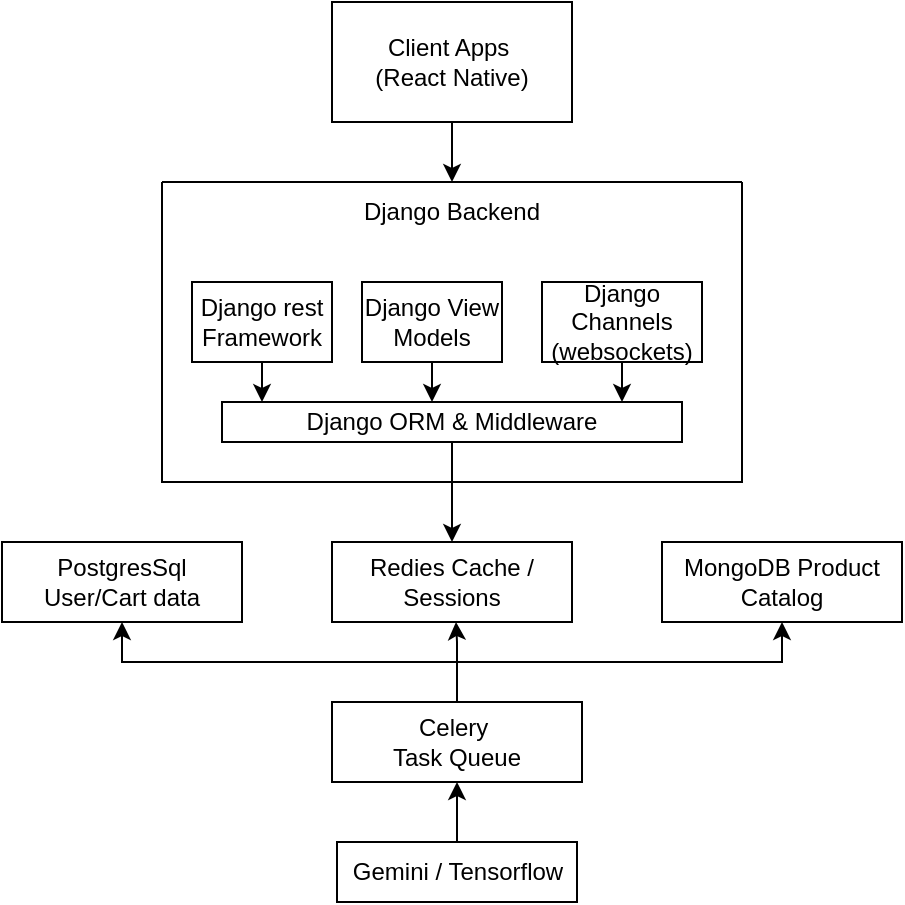 <mxfile version="27.1.6">
  <diagram name="Page-1" id="QgagjcBpmF1n1-FIjRqF">
    <mxGraphModel dx="765" dy="415" grid="1" gridSize="10" guides="1" tooltips="1" connect="1" arrows="1" fold="1" page="1" pageScale="1" pageWidth="1100" pageHeight="850" math="0" shadow="0">
      <root>
        <mxCell id="0" />
        <mxCell id="1" parent="0" />
        <mxCell id="GHS_DL0JvDoaBwjw2W30-10" value="" style="swimlane;startSize=0;" vertex="1" parent="1">
          <mxGeometry x="210" y="140" width="290" height="150" as="geometry" />
        </mxCell>
        <mxCell id="GHS_DL0JvDoaBwjw2W30-11" value="Django Backend" style="text;html=1;align=center;verticalAlign=middle;whiteSpace=wrap;rounded=0;" vertex="1" parent="GHS_DL0JvDoaBwjw2W30-10">
          <mxGeometry x="85" width="120" height="30" as="geometry" />
        </mxCell>
        <mxCell id="GHS_DL0JvDoaBwjw2W30-13" value="Django rest Framework" style="rounded=0;whiteSpace=wrap;html=1;" vertex="1" parent="GHS_DL0JvDoaBwjw2W30-10">
          <mxGeometry x="15" y="50" width="70" height="40" as="geometry" />
        </mxCell>
        <mxCell id="GHS_DL0JvDoaBwjw2W30-12" value="Django View Models" style="rounded=0;whiteSpace=wrap;html=1;" vertex="1" parent="GHS_DL0JvDoaBwjw2W30-10">
          <mxGeometry x="100" y="50" width="70" height="40" as="geometry" />
        </mxCell>
        <mxCell id="GHS_DL0JvDoaBwjw2W30-14" value="Django Channels (websockets)" style="rounded=0;whiteSpace=wrap;html=1;" vertex="1" parent="GHS_DL0JvDoaBwjw2W30-10">
          <mxGeometry x="190" y="50" width="80" height="40" as="geometry" />
        </mxCell>
        <mxCell id="GHS_DL0JvDoaBwjw2W30-25" value="" style="edgeStyle=orthogonalEdgeStyle;rounded=0;orthogonalLoop=1;jettySize=auto;html=1;" edge="1" parent="1" source="GHS_DL0JvDoaBwjw2W30-17" target="GHS_DL0JvDoaBwjw2W30-24">
          <mxGeometry relative="1" as="geometry" />
        </mxCell>
        <mxCell id="GHS_DL0JvDoaBwjw2W30-17" value="Django ORM &amp;amp; Middleware" style="rounded=0;whiteSpace=wrap;html=1;" vertex="1" parent="1">
          <mxGeometry x="240" y="250" width="230" height="20" as="geometry" />
        </mxCell>
        <mxCell id="GHS_DL0JvDoaBwjw2W30-18" value="" style="edgeStyle=orthogonalEdgeStyle;rounded=0;orthogonalLoop=1;jettySize=auto;html=1;" edge="1" parent="1" source="GHS_DL0JvDoaBwjw2W30-13" target="GHS_DL0JvDoaBwjw2W30-17">
          <mxGeometry relative="1" as="geometry">
            <Array as="points">
              <mxPoint x="260" y="240" />
              <mxPoint x="260" y="240" />
            </Array>
          </mxGeometry>
        </mxCell>
        <mxCell id="GHS_DL0JvDoaBwjw2W30-20" value="" style="edgeStyle=orthogonalEdgeStyle;rounded=0;orthogonalLoop=1;jettySize=auto;html=1;" edge="1" parent="1" source="GHS_DL0JvDoaBwjw2W30-12" target="GHS_DL0JvDoaBwjw2W30-17">
          <mxGeometry relative="1" as="geometry">
            <Array as="points">
              <mxPoint x="345" y="250" />
              <mxPoint x="345" y="250" />
            </Array>
          </mxGeometry>
        </mxCell>
        <mxCell id="GHS_DL0JvDoaBwjw2W30-21" value="" style="edgeStyle=orthogonalEdgeStyle;rounded=0;orthogonalLoop=1;jettySize=auto;html=1;" edge="1" parent="1" source="GHS_DL0JvDoaBwjw2W30-14" target="GHS_DL0JvDoaBwjw2W30-17">
          <mxGeometry relative="1" as="geometry">
            <Array as="points">
              <mxPoint x="440" y="240" />
              <mxPoint x="440" y="240" />
            </Array>
          </mxGeometry>
        </mxCell>
        <mxCell id="GHS_DL0JvDoaBwjw2W30-23" value="" style="edgeStyle=orthogonalEdgeStyle;rounded=0;orthogonalLoop=1;jettySize=auto;html=1;entryX=0.5;entryY=0;entryDx=0;entryDy=0;" edge="1" parent="1" source="GHS_DL0JvDoaBwjw2W30-22" target="GHS_DL0JvDoaBwjw2W30-11">
          <mxGeometry relative="1" as="geometry">
            <mxPoint x="350" y="130" as="targetPoint" />
          </mxGeometry>
        </mxCell>
        <mxCell id="GHS_DL0JvDoaBwjw2W30-22" value="Client Apps&amp;nbsp;&lt;div&gt;(React Native)&lt;/div&gt;" style="rounded=0;whiteSpace=wrap;html=1;" vertex="1" parent="1">
          <mxGeometry x="295" y="50" width="120" height="60" as="geometry" />
        </mxCell>
        <mxCell id="GHS_DL0JvDoaBwjw2W30-24" value="Redies Cache / Sessions" style="whiteSpace=wrap;html=1;rounded=0;" vertex="1" parent="1">
          <mxGeometry x="295" y="320" width="120" height="40" as="geometry" />
        </mxCell>
        <mxCell id="GHS_DL0JvDoaBwjw2W30-26" value="PostgresSql User/Cart data" style="rounded=0;whiteSpace=wrap;html=1;" vertex="1" parent="1">
          <mxGeometry x="130" y="320" width="120" height="40" as="geometry" />
        </mxCell>
        <mxCell id="GHS_DL0JvDoaBwjw2W30-27" value="MongoDB Product Catalog" style="rounded=0;whiteSpace=wrap;html=1;" vertex="1" parent="1">
          <mxGeometry x="460" y="320" width="120" height="40" as="geometry" />
        </mxCell>
        <mxCell id="GHS_DL0JvDoaBwjw2W30-31" value="" style="edgeStyle=orthogonalEdgeStyle;rounded=0;orthogonalLoop=1;jettySize=auto;html=1;" edge="1" parent="1" source="GHS_DL0JvDoaBwjw2W30-28" target="GHS_DL0JvDoaBwjw2W30-24">
          <mxGeometry relative="1" as="geometry">
            <Array as="points">
              <mxPoint x="357" y="370" />
              <mxPoint x="357" y="370" />
            </Array>
          </mxGeometry>
        </mxCell>
        <mxCell id="GHS_DL0JvDoaBwjw2W30-28" value="Celery&amp;nbsp;&lt;div&gt;Task Queue&lt;/div&gt;" style="rounded=0;whiteSpace=wrap;html=1;" vertex="1" parent="1">
          <mxGeometry x="295" y="400" width="125" height="40" as="geometry" />
        </mxCell>
        <mxCell id="GHS_DL0JvDoaBwjw2W30-35" value="" style="edgeStyle=orthogonalEdgeStyle;rounded=0;orthogonalLoop=1;jettySize=auto;html=1;" edge="1" parent="1" source="GHS_DL0JvDoaBwjw2W30-29" target="GHS_DL0JvDoaBwjw2W30-28">
          <mxGeometry relative="1" as="geometry" />
        </mxCell>
        <mxCell id="GHS_DL0JvDoaBwjw2W30-29" value="Gemini / Tensorflow" style="rounded=0;whiteSpace=wrap;html=1;" vertex="1" parent="1">
          <mxGeometry x="297.5" y="470" width="120" height="30" as="geometry" />
        </mxCell>
        <mxCell id="GHS_DL0JvDoaBwjw2W30-32" value="" style="endArrow=classic;html=1;rounded=0;entryX=0.5;entryY=1;entryDx=0;entryDy=0;" edge="1" parent="1">
          <mxGeometry width="50" height="50" relative="1" as="geometry">
            <mxPoint x="360" y="380" as="sourcePoint" />
            <mxPoint x="190" y="360" as="targetPoint" />
            <Array as="points">
              <mxPoint x="190" y="380" />
            </Array>
          </mxGeometry>
        </mxCell>
        <mxCell id="GHS_DL0JvDoaBwjw2W30-34" value="" style="endArrow=classic;html=1;rounded=0;" edge="1" parent="1">
          <mxGeometry width="50" height="50" relative="1" as="geometry">
            <mxPoint x="360" y="380" as="sourcePoint" />
            <mxPoint x="520" y="360" as="targetPoint" />
            <Array as="points">
              <mxPoint x="520" y="380" />
            </Array>
          </mxGeometry>
        </mxCell>
      </root>
    </mxGraphModel>
  </diagram>
</mxfile>
